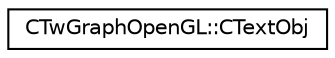 digraph "Graphical Class Hierarchy"
{
  edge [fontname="Helvetica",fontsize="10",labelfontname="Helvetica",labelfontsize="10"];
  node [fontname="Helvetica",fontsize="10",shape=record];
  rankdir="LR";
  Node1 [label="CTwGraphOpenGL::CTextObj",height=0.2,width=0.4,color="black", fillcolor="white", style="filled",URL="$struct_c_tw_graph_open_g_l_1_1_c_text_obj.html"];
}
